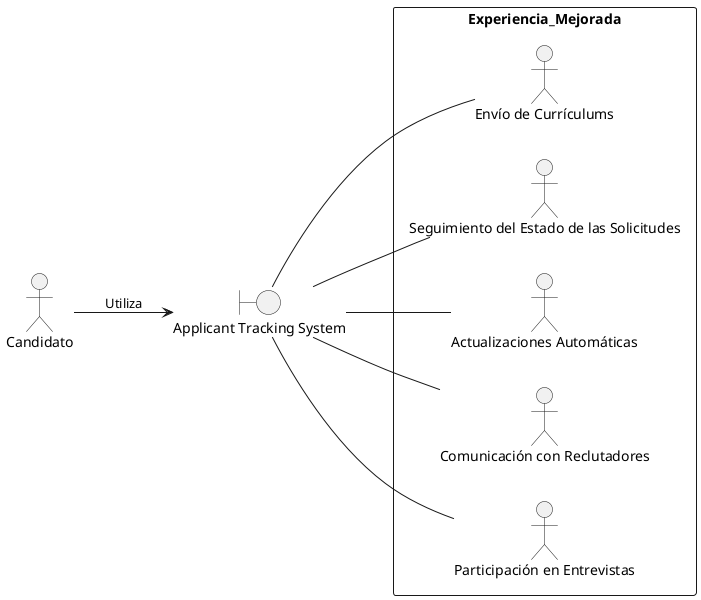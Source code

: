 @startuml
left to right direction

actor Candidato as candidate
boundary ATS as "Applicant Tracking System"

candidate --> ATS : Utiliza

rectangle Experiencia_Mejorada {
  ATS -- "Envío de Currículums"
  ATS -- "Seguimiento del Estado de las Solicitudes"
  ATS -- "Actualizaciones Automáticas"
  ATS -- "Comunicación con Reclutadores"
  ATS -- "Participación en Entrevistas"
}
@enduml
